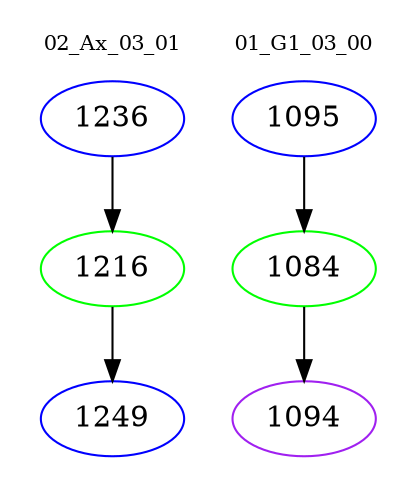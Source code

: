 digraph{
subgraph cluster_0 {
color = white
label = "02_Ax_03_01";
fontsize=10;
T0_1236 [label="1236", color="blue"]
T0_1236 -> T0_1216 [color="black"]
T0_1216 [label="1216", color="green"]
T0_1216 -> T0_1249 [color="black"]
T0_1249 [label="1249", color="blue"]
}
subgraph cluster_1 {
color = white
label = "01_G1_03_00";
fontsize=10;
T1_1095 [label="1095", color="blue"]
T1_1095 -> T1_1084 [color="black"]
T1_1084 [label="1084", color="green"]
T1_1084 -> T1_1094 [color="black"]
T1_1094 [label="1094", color="purple"]
}
}
